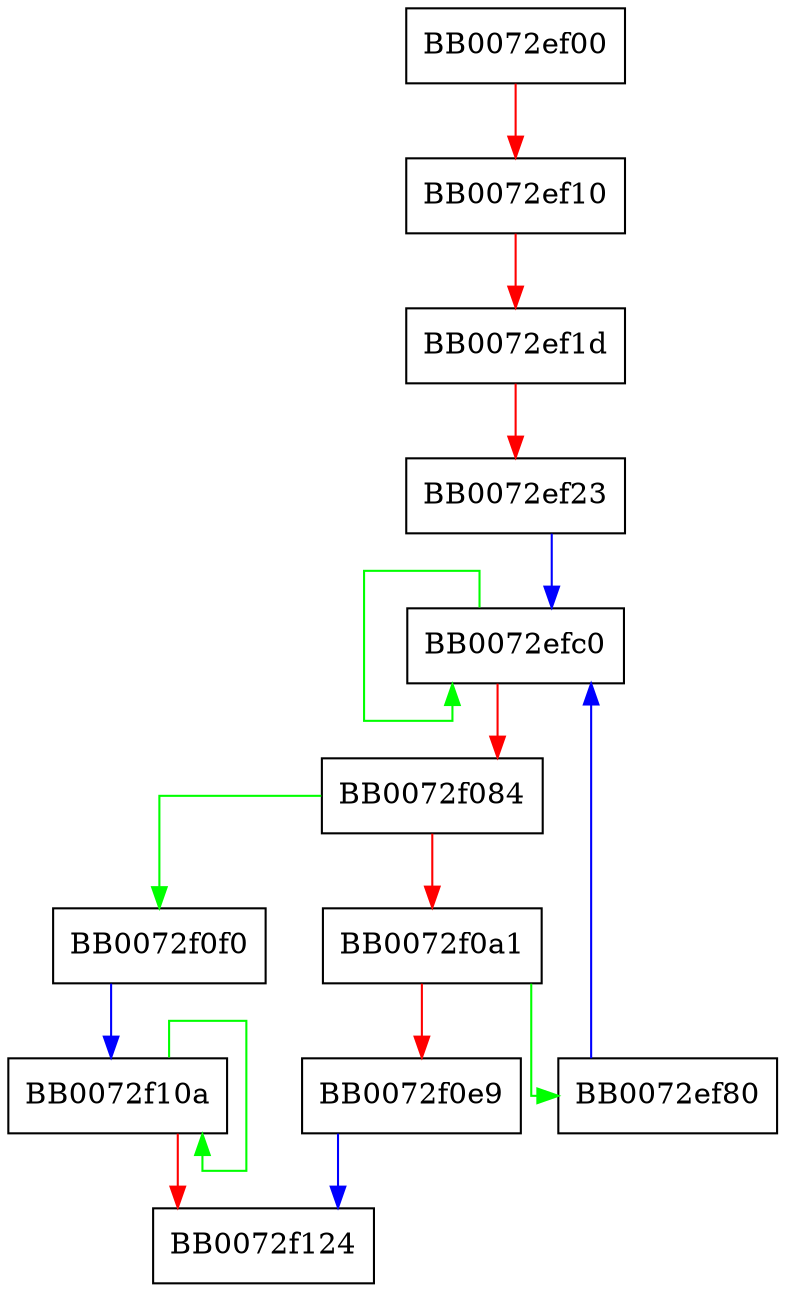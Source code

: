 digraph ChaCha20_ssse3 {
  node [shape="box"];
  graph [splines=ortho];
  BB0072ef00 -> BB0072ef10 [color="red"];
  BB0072ef10 -> BB0072ef1d [color="red"];
  BB0072ef1d -> BB0072ef23 [color="red"];
  BB0072ef23 -> BB0072efc0 [color="blue"];
  BB0072ef80 -> BB0072efc0 [color="blue"];
  BB0072efc0 -> BB0072efc0 [color="green"];
  BB0072efc0 -> BB0072f084 [color="red"];
  BB0072f084 -> BB0072f0f0 [color="green"];
  BB0072f084 -> BB0072f0a1 [color="red"];
  BB0072f0a1 -> BB0072ef80 [color="green"];
  BB0072f0a1 -> BB0072f0e9 [color="red"];
  BB0072f0e9 -> BB0072f124 [color="blue"];
  BB0072f0f0 -> BB0072f10a [color="blue"];
  BB0072f10a -> BB0072f10a [color="green"];
  BB0072f10a -> BB0072f124 [color="red"];
}